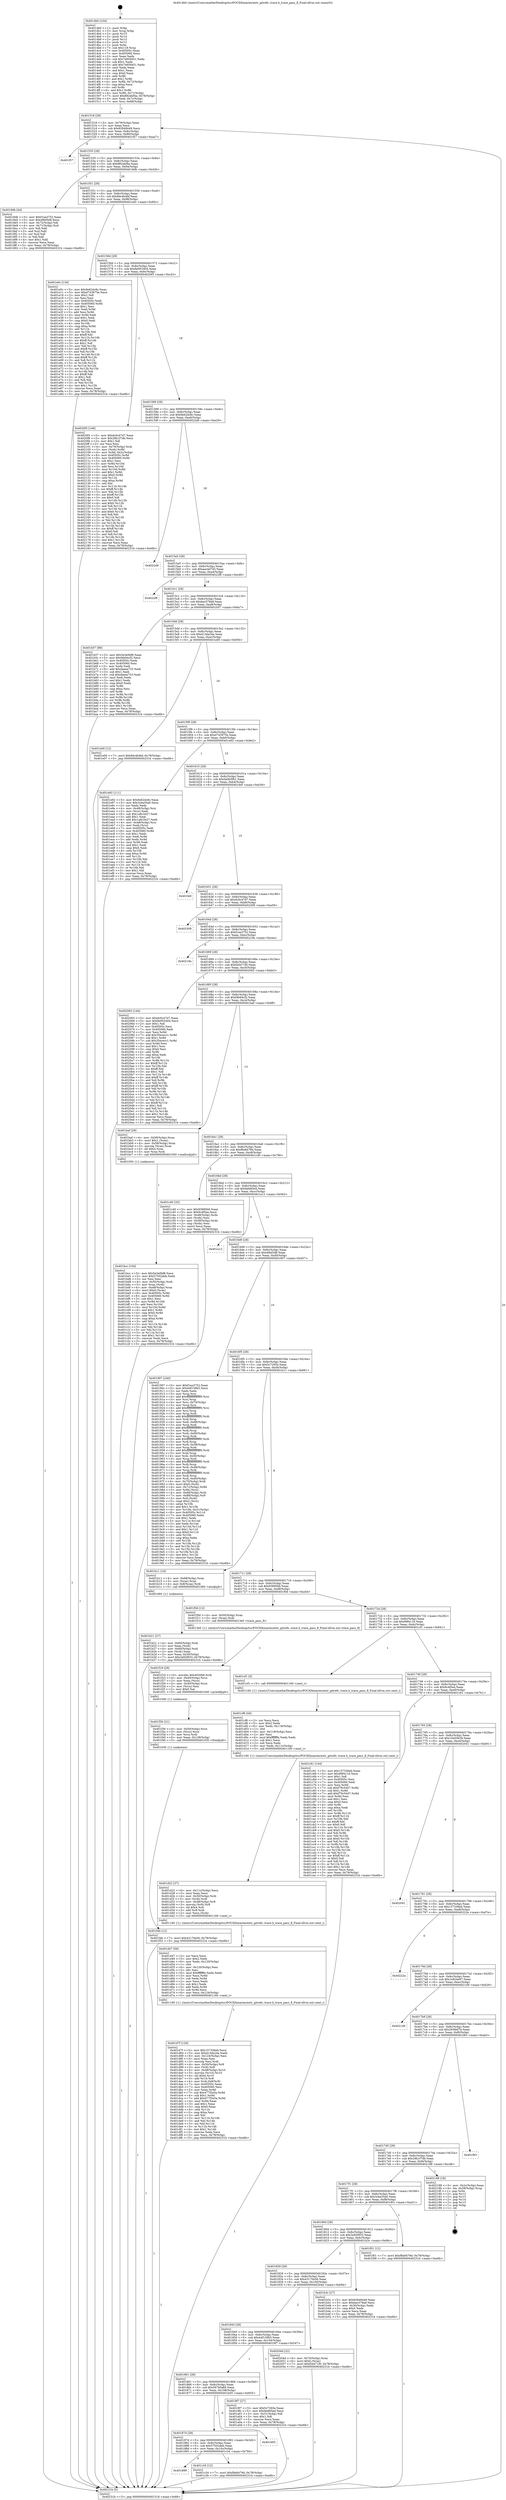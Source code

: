 digraph "0x4014b0" {
  label = "0x4014b0 (/mnt/c/Users/mathe/Desktop/tcc/POCII/binaries/extr_gitrefs..trace.h_trace_pass_fl_Final-ollvm.out::main(0))"
  labelloc = "t"
  node[shape=record]

  Entry [label="",width=0.3,height=0.3,shape=circle,fillcolor=black,style=filled]
  "0x401518" [label="{
     0x401518 [29]\l
     | [instrs]\l
     &nbsp;&nbsp;0x401518 \<+3\>: mov -0x78(%rbp),%eax\l
     &nbsp;&nbsp;0x40151b \<+2\>: mov %eax,%ecx\l
     &nbsp;&nbsp;0x40151d \<+6\>: sub $0x82848449,%ecx\l
     &nbsp;&nbsp;0x401523 \<+6\>: mov %eax,-0x8c(%rbp)\l
     &nbsp;&nbsp;0x401529 \<+6\>: mov %ecx,-0x90(%rbp)\l
     &nbsp;&nbsp;0x40152f \<+6\>: je 0000000000401f57 \<main+0xaa7\>\l
  }"]
  "0x401f57" [label="{
     0x401f57\l
  }", style=dashed]
  "0x401535" [label="{
     0x401535 [28]\l
     | [instrs]\l
     &nbsp;&nbsp;0x401535 \<+5\>: jmp 000000000040153a \<main+0x8a\>\l
     &nbsp;&nbsp;0x40153a \<+6\>: mov -0x8c(%rbp),%eax\l
     &nbsp;&nbsp;0x401540 \<+5\>: sub $0x882ebf4a,%eax\l
     &nbsp;&nbsp;0x401545 \<+6\>: mov %eax,-0x94(%rbp)\l
     &nbsp;&nbsp;0x40154b \<+6\>: je 00000000004018db \<main+0x42b\>\l
  }"]
  Exit [label="",width=0.3,height=0.3,shape=circle,fillcolor=black,style=filled,peripheries=2]
  "0x4018db" [label="{
     0x4018db [44]\l
     | [instrs]\l
     &nbsp;&nbsp;0x4018db \<+5\>: mov $0xf1ea3752,%eax\l
     &nbsp;&nbsp;0x4018e0 \<+5\>: mov $0x49bf3d8,%ecx\l
     &nbsp;&nbsp;0x4018e5 \<+3\>: mov -0x72(%rbp),%dl\l
     &nbsp;&nbsp;0x4018e8 \<+4\>: mov -0x71(%rbp),%sil\l
     &nbsp;&nbsp;0x4018ec \<+3\>: mov %dl,%dil\l
     &nbsp;&nbsp;0x4018ef \<+3\>: and %sil,%dil\l
     &nbsp;&nbsp;0x4018f2 \<+3\>: xor %sil,%dl\l
     &nbsp;&nbsp;0x4018f5 \<+3\>: or %dl,%dil\l
     &nbsp;&nbsp;0x4018f8 \<+4\>: test $0x1,%dil\l
     &nbsp;&nbsp;0x4018fc \<+3\>: cmovne %ecx,%eax\l
     &nbsp;&nbsp;0x4018ff \<+3\>: mov %eax,-0x78(%rbp)\l
     &nbsp;&nbsp;0x401902 \<+5\>: jmp 000000000040231b \<main+0xe6b\>\l
  }"]
  "0x401551" [label="{
     0x401551 [28]\l
     | [instrs]\l
     &nbsp;&nbsp;0x401551 \<+5\>: jmp 0000000000401556 \<main+0xa6\>\l
     &nbsp;&nbsp;0x401556 \<+6\>: mov -0x8c(%rbp),%eax\l
     &nbsp;&nbsp;0x40155c \<+5\>: sub $0x8dc4b4bf,%eax\l
     &nbsp;&nbsp;0x401561 \<+6\>: mov %eax,-0x98(%rbp)\l
     &nbsp;&nbsp;0x401567 \<+6\>: je 0000000000401e0c \<main+0x95c\>\l
  }"]
  "0x40231b" [label="{
     0x40231b [5]\l
     | [instrs]\l
     &nbsp;&nbsp;0x40231b \<+5\>: jmp 0000000000401518 \<main+0x68\>\l
  }"]
  "0x4014b0" [label="{
     0x4014b0 [104]\l
     | [instrs]\l
     &nbsp;&nbsp;0x4014b0 \<+1\>: push %rbp\l
     &nbsp;&nbsp;0x4014b1 \<+3\>: mov %rsp,%rbp\l
     &nbsp;&nbsp;0x4014b4 \<+2\>: push %r15\l
     &nbsp;&nbsp;0x4014b6 \<+2\>: push %r14\l
     &nbsp;&nbsp;0x4014b8 \<+2\>: push %r13\l
     &nbsp;&nbsp;0x4014ba \<+2\>: push %r12\l
     &nbsp;&nbsp;0x4014bc \<+1\>: push %rbx\l
     &nbsp;&nbsp;0x4014bd \<+7\>: sub $0x118,%rsp\l
     &nbsp;&nbsp;0x4014c4 \<+7\>: mov 0x40505c,%eax\l
     &nbsp;&nbsp;0x4014cb \<+7\>: mov 0x405060,%ecx\l
     &nbsp;&nbsp;0x4014d2 \<+2\>: mov %eax,%edx\l
     &nbsp;&nbsp;0x4014d4 \<+6\>: sub $0x7e859451,%edx\l
     &nbsp;&nbsp;0x4014da \<+3\>: sub $0x1,%edx\l
     &nbsp;&nbsp;0x4014dd \<+6\>: add $0x7e859451,%edx\l
     &nbsp;&nbsp;0x4014e3 \<+3\>: imul %edx,%eax\l
     &nbsp;&nbsp;0x4014e6 \<+3\>: and $0x1,%eax\l
     &nbsp;&nbsp;0x4014e9 \<+3\>: cmp $0x0,%eax\l
     &nbsp;&nbsp;0x4014ec \<+4\>: sete %r8b\l
     &nbsp;&nbsp;0x4014f0 \<+4\>: and $0x1,%r8b\l
     &nbsp;&nbsp;0x4014f4 \<+4\>: mov %r8b,-0x72(%rbp)\l
     &nbsp;&nbsp;0x4014f8 \<+3\>: cmp $0xa,%ecx\l
     &nbsp;&nbsp;0x4014fb \<+4\>: setl %r8b\l
     &nbsp;&nbsp;0x4014ff \<+4\>: and $0x1,%r8b\l
     &nbsp;&nbsp;0x401503 \<+4\>: mov %r8b,-0x71(%rbp)\l
     &nbsp;&nbsp;0x401507 \<+7\>: movl $0x882ebf4a,-0x78(%rbp)\l
     &nbsp;&nbsp;0x40150e \<+3\>: mov %edi,-0x7c(%rbp)\l
     &nbsp;&nbsp;0x401511 \<+7\>: mov %rsi,-0x88(%rbp)\l
  }"]
  "0x401f4b" [label="{
     0x401f4b [12]\l
     | [instrs]\l
     &nbsp;&nbsp;0x401f4b \<+7\>: movl $0x43170a56,-0x78(%rbp)\l
     &nbsp;&nbsp;0x401f52 \<+5\>: jmp 000000000040231b \<main+0xe6b\>\l
  }"]
  "0x401e0c" [label="{
     0x401e0c [134]\l
     | [instrs]\l
     &nbsp;&nbsp;0x401e0c \<+5\>: mov $0x9e62dc8c,%eax\l
     &nbsp;&nbsp;0x401e11 \<+5\>: mov $0xd743975e,%ecx\l
     &nbsp;&nbsp;0x401e16 \<+2\>: mov $0x1,%dl\l
     &nbsp;&nbsp;0x401e18 \<+2\>: xor %esi,%esi\l
     &nbsp;&nbsp;0x401e1a \<+7\>: mov 0x40505c,%edi\l
     &nbsp;&nbsp;0x401e21 \<+8\>: mov 0x405060,%r8d\l
     &nbsp;&nbsp;0x401e29 \<+3\>: sub $0x1,%esi\l
     &nbsp;&nbsp;0x401e2c \<+3\>: mov %edi,%r9d\l
     &nbsp;&nbsp;0x401e2f \<+3\>: add %esi,%r9d\l
     &nbsp;&nbsp;0x401e32 \<+4\>: imul %r9d,%edi\l
     &nbsp;&nbsp;0x401e36 \<+3\>: and $0x1,%edi\l
     &nbsp;&nbsp;0x401e39 \<+3\>: cmp $0x0,%edi\l
     &nbsp;&nbsp;0x401e3c \<+4\>: sete %r10b\l
     &nbsp;&nbsp;0x401e40 \<+4\>: cmp $0xa,%r8d\l
     &nbsp;&nbsp;0x401e44 \<+4\>: setl %r11b\l
     &nbsp;&nbsp;0x401e48 \<+3\>: mov %r10b,%bl\l
     &nbsp;&nbsp;0x401e4b \<+3\>: xor $0xff,%bl\l
     &nbsp;&nbsp;0x401e4e \<+3\>: mov %r11b,%r14b\l
     &nbsp;&nbsp;0x401e51 \<+4\>: xor $0xff,%r14b\l
     &nbsp;&nbsp;0x401e55 \<+3\>: xor $0x1,%dl\l
     &nbsp;&nbsp;0x401e58 \<+3\>: mov %bl,%r15b\l
     &nbsp;&nbsp;0x401e5b \<+4\>: and $0xff,%r15b\l
     &nbsp;&nbsp;0x401e5f \<+3\>: and %dl,%r10b\l
     &nbsp;&nbsp;0x401e62 \<+3\>: mov %r14b,%r12b\l
     &nbsp;&nbsp;0x401e65 \<+4\>: and $0xff,%r12b\l
     &nbsp;&nbsp;0x401e69 \<+3\>: and %dl,%r11b\l
     &nbsp;&nbsp;0x401e6c \<+3\>: or %r10b,%r15b\l
     &nbsp;&nbsp;0x401e6f \<+3\>: or %r11b,%r12b\l
     &nbsp;&nbsp;0x401e72 \<+3\>: xor %r12b,%r15b\l
     &nbsp;&nbsp;0x401e75 \<+3\>: or %r14b,%bl\l
     &nbsp;&nbsp;0x401e78 \<+3\>: xor $0xff,%bl\l
     &nbsp;&nbsp;0x401e7b \<+3\>: or $0x1,%dl\l
     &nbsp;&nbsp;0x401e7e \<+2\>: and %dl,%bl\l
     &nbsp;&nbsp;0x401e80 \<+3\>: or %bl,%r15b\l
     &nbsp;&nbsp;0x401e83 \<+4\>: test $0x1,%r15b\l
     &nbsp;&nbsp;0x401e87 \<+3\>: cmovne %ecx,%eax\l
     &nbsp;&nbsp;0x401e8a \<+3\>: mov %eax,-0x78(%rbp)\l
     &nbsp;&nbsp;0x401e8d \<+5\>: jmp 000000000040231b \<main+0xe6b\>\l
  }"]
  "0x40156d" [label="{
     0x40156d [28]\l
     | [instrs]\l
     &nbsp;&nbsp;0x40156d \<+5\>: jmp 0000000000401572 \<main+0xc2\>\l
     &nbsp;&nbsp;0x401572 \<+6\>: mov -0x8c(%rbp),%eax\l
     &nbsp;&nbsp;0x401578 \<+5\>: sub $0x8e953404,%eax\l
     &nbsp;&nbsp;0x40157d \<+6\>: mov %eax,-0x9c(%rbp)\l
     &nbsp;&nbsp;0x401583 \<+6\>: je 00000000004020f3 \<main+0xc43\>\l
  }"]
  "0x401f36" [label="{
     0x401f36 [21]\l
     | [instrs]\l
     &nbsp;&nbsp;0x401f36 \<+4\>: mov -0x50(%rbp),%rcx\l
     &nbsp;&nbsp;0x401f3a \<+3\>: mov (%rcx),%rcx\l
     &nbsp;&nbsp;0x401f3d \<+3\>: mov %rcx,%rdi\l
     &nbsp;&nbsp;0x401f40 \<+6\>: mov %eax,-0x128(%rbp)\l
     &nbsp;&nbsp;0x401f46 \<+5\>: call 0000000000401030 \<free@plt\>\l
     | [calls]\l
     &nbsp;&nbsp;0x401030 \{1\} (unknown)\l
  }"]
  "0x4020f3" [label="{
     0x4020f3 [149]\l
     | [instrs]\l
     &nbsp;&nbsp;0x4020f3 \<+5\>: mov $0xdc0c47d7,%eax\l
     &nbsp;&nbsp;0x4020f8 \<+5\>: mov $0x28b1f7db,%ecx\l
     &nbsp;&nbsp;0x4020fd \<+2\>: mov $0x1,%dl\l
     &nbsp;&nbsp;0x4020ff \<+2\>: xor %esi,%esi\l
     &nbsp;&nbsp;0x402101 \<+4\>: mov -0x70(%rbp),%rdi\l
     &nbsp;&nbsp;0x402105 \<+3\>: mov (%rdi),%r8d\l
     &nbsp;&nbsp;0x402108 \<+4\>: mov %r8d,-0x2c(%rbp)\l
     &nbsp;&nbsp;0x40210c \<+8\>: mov 0x40505c,%r8d\l
     &nbsp;&nbsp;0x402114 \<+8\>: mov 0x405060,%r9d\l
     &nbsp;&nbsp;0x40211c \<+3\>: sub $0x1,%esi\l
     &nbsp;&nbsp;0x40211f \<+3\>: mov %r8d,%r10d\l
     &nbsp;&nbsp;0x402122 \<+3\>: add %esi,%r10d\l
     &nbsp;&nbsp;0x402125 \<+4\>: imul %r10d,%r8d\l
     &nbsp;&nbsp;0x402129 \<+4\>: and $0x1,%r8d\l
     &nbsp;&nbsp;0x40212d \<+4\>: cmp $0x0,%r8d\l
     &nbsp;&nbsp;0x402131 \<+4\>: sete %r11b\l
     &nbsp;&nbsp;0x402135 \<+4\>: cmp $0xa,%r9d\l
     &nbsp;&nbsp;0x402139 \<+3\>: setl %bl\l
     &nbsp;&nbsp;0x40213c \<+3\>: mov %r11b,%r14b\l
     &nbsp;&nbsp;0x40213f \<+4\>: xor $0xff,%r14b\l
     &nbsp;&nbsp;0x402143 \<+3\>: mov %bl,%r15b\l
     &nbsp;&nbsp;0x402146 \<+4\>: xor $0xff,%r15b\l
     &nbsp;&nbsp;0x40214a \<+3\>: xor $0x0,%dl\l
     &nbsp;&nbsp;0x40214d \<+3\>: mov %r14b,%r12b\l
     &nbsp;&nbsp;0x402150 \<+4\>: and $0x0,%r12b\l
     &nbsp;&nbsp;0x402154 \<+3\>: and %dl,%r11b\l
     &nbsp;&nbsp;0x402157 \<+3\>: mov %r15b,%r13b\l
     &nbsp;&nbsp;0x40215a \<+4\>: and $0x0,%r13b\l
     &nbsp;&nbsp;0x40215e \<+2\>: and %dl,%bl\l
     &nbsp;&nbsp;0x402160 \<+3\>: or %r11b,%r12b\l
     &nbsp;&nbsp;0x402163 \<+3\>: or %bl,%r13b\l
     &nbsp;&nbsp;0x402166 \<+3\>: xor %r13b,%r12b\l
     &nbsp;&nbsp;0x402169 \<+3\>: or %r15b,%r14b\l
     &nbsp;&nbsp;0x40216c \<+4\>: xor $0xff,%r14b\l
     &nbsp;&nbsp;0x402170 \<+3\>: or $0x0,%dl\l
     &nbsp;&nbsp;0x402173 \<+3\>: and %dl,%r14b\l
     &nbsp;&nbsp;0x402176 \<+3\>: or %r14b,%r12b\l
     &nbsp;&nbsp;0x402179 \<+4\>: test $0x1,%r12b\l
     &nbsp;&nbsp;0x40217d \<+3\>: cmovne %ecx,%eax\l
     &nbsp;&nbsp;0x402180 \<+3\>: mov %eax,-0x78(%rbp)\l
     &nbsp;&nbsp;0x402183 \<+5\>: jmp 000000000040231b \<main+0xe6b\>\l
  }"]
  "0x401589" [label="{
     0x401589 [28]\l
     | [instrs]\l
     &nbsp;&nbsp;0x401589 \<+5\>: jmp 000000000040158e \<main+0xde\>\l
     &nbsp;&nbsp;0x40158e \<+6\>: mov -0x8c(%rbp),%eax\l
     &nbsp;&nbsp;0x401594 \<+5\>: sub $0x9e62dc8c,%eax\l
     &nbsp;&nbsp;0x401599 \<+6\>: mov %eax,-0xa0(%rbp)\l
     &nbsp;&nbsp;0x40159f \<+6\>: je 00000000004022d9 \<main+0xe29\>\l
  }"]
  "0x401f19" [label="{
     0x401f19 [29]\l
     | [instrs]\l
     &nbsp;&nbsp;0x401f19 \<+10\>: movabs $0x4030b6,%rdi\l
     &nbsp;&nbsp;0x401f23 \<+4\>: mov -0x40(%rbp),%rcx\l
     &nbsp;&nbsp;0x401f27 \<+2\>: mov %eax,(%rcx)\l
     &nbsp;&nbsp;0x401f29 \<+4\>: mov -0x40(%rbp),%rcx\l
     &nbsp;&nbsp;0x401f2d \<+2\>: mov (%rcx),%esi\l
     &nbsp;&nbsp;0x401f2f \<+2\>: mov $0x0,%al\l
     &nbsp;&nbsp;0x401f31 \<+5\>: call 0000000000401040 \<printf@plt\>\l
     | [calls]\l
     &nbsp;&nbsp;0x401040 \{1\} (unknown)\l
  }"]
  "0x4022d9" [label="{
     0x4022d9\l
  }", style=dashed]
  "0x4015a5" [label="{
     0x4015a5 [28]\l
     | [instrs]\l
     &nbsp;&nbsp;0x4015a5 \<+5\>: jmp 00000000004015aa \<main+0xfa\>\l
     &nbsp;&nbsp;0x4015aa \<+6\>: mov -0x8c(%rbp),%eax\l
     &nbsp;&nbsp;0x4015b0 \<+5\>: sub $0xaac4d745,%eax\l
     &nbsp;&nbsp;0x4015b5 \<+6\>: mov %eax,-0xa4(%rbp)\l
     &nbsp;&nbsp;0x4015bb \<+6\>: je 00000000004022f8 \<main+0xe48\>\l
  }"]
  "0x401d7f" [label="{
     0x401d7f [129]\l
     | [instrs]\l
     &nbsp;&nbsp;0x401d7f \<+5\>: mov $0x157336eb,%ecx\l
     &nbsp;&nbsp;0x401d84 \<+5\>: mov $0xd13da24a,%edx\l
     &nbsp;&nbsp;0x401d89 \<+6\>: mov -0x124(%rbp),%esi\l
     &nbsp;&nbsp;0x401d8f \<+3\>: imul %eax,%esi\l
     &nbsp;&nbsp;0x401d92 \<+3\>: movslq %esi,%rdi\l
     &nbsp;&nbsp;0x401d95 \<+4\>: mov -0x50(%rbp),%r8\l
     &nbsp;&nbsp;0x401d99 \<+3\>: mov (%r8),%r8\l
     &nbsp;&nbsp;0x401d9c \<+4\>: mov -0x48(%rbp),%r10\l
     &nbsp;&nbsp;0x401da0 \<+3\>: movslq (%r10),%r10\l
     &nbsp;&nbsp;0x401da3 \<+4\>: shl $0x4,%r10\l
     &nbsp;&nbsp;0x401da7 \<+3\>: add %r10,%r8\l
     &nbsp;&nbsp;0x401daa \<+4\>: mov %rdi,0x8(%r8)\l
     &nbsp;&nbsp;0x401dae \<+7\>: mov 0x40505c,%eax\l
     &nbsp;&nbsp;0x401db5 \<+7\>: mov 0x405060,%esi\l
     &nbsp;&nbsp;0x401dbc \<+3\>: mov %eax,%r9d\l
     &nbsp;&nbsp;0x401dbf \<+7\>: sub $0x477f2e5a,%r9d\l
     &nbsp;&nbsp;0x401dc6 \<+4\>: sub $0x1,%r9d\l
     &nbsp;&nbsp;0x401dca \<+7\>: add $0x477f2e5a,%r9d\l
     &nbsp;&nbsp;0x401dd1 \<+4\>: imul %r9d,%eax\l
     &nbsp;&nbsp;0x401dd5 \<+3\>: and $0x1,%eax\l
     &nbsp;&nbsp;0x401dd8 \<+3\>: cmp $0x0,%eax\l
     &nbsp;&nbsp;0x401ddb \<+4\>: sete %r11b\l
     &nbsp;&nbsp;0x401ddf \<+3\>: cmp $0xa,%esi\l
     &nbsp;&nbsp;0x401de2 \<+3\>: setl %bl\l
     &nbsp;&nbsp;0x401de5 \<+3\>: mov %r11b,%r14b\l
     &nbsp;&nbsp;0x401de8 \<+3\>: and %bl,%r14b\l
     &nbsp;&nbsp;0x401deb \<+3\>: xor %bl,%r11b\l
     &nbsp;&nbsp;0x401dee \<+3\>: or %r11b,%r14b\l
     &nbsp;&nbsp;0x401df1 \<+4\>: test $0x1,%r14b\l
     &nbsp;&nbsp;0x401df5 \<+3\>: cmovne %edx,%ecx\l
     &nbsp;&nbsp;0x401df8 \<+3\>: mov %ecx,-0x78(%rbp)\l
     &nbsp;&nbsp;0x401dfb \<+5\>: jmp 000000000040231b \<main+0xe6b\>\l
  }"]
  "0x4022f8" [label="{
     0x4022f8\l
  }", style=dashed]
  "0x4015c1" [label="{
     0x4015c1 [28]\l
     | [instrs]\l
     &nbsp;&nbsp;0x4015c1 \<+5\>: jmp 00000000004015c6 \<main+0x116\>\l
     &nbsp;&nbsp;0x4015c6 \<+6\>: mov -0x8c(%rbp),%eax\l
     &nbsp;&nbsp;0x4015cc \<+5\>: sub $0xbac578a9,%eax\l
     &nbsp;&nbsp;0x4015d1 \<+6\>: mov %eax,-0xa8(%rbp)\l
     &nbsp;&nbsp;0x4015d7 \<+6\>: je 0000000000401b57 \<main+0x6a7\>\l
  }"]
  "0x401d47" [label="{
     0x401d47 [56]\l
     | [instrs]\l
     &nbsp;&nbsp;0x401d47 \<+2\>: xor %ecx,%ecx\l
     &nbsp;&nbsp;0x401d49 \<+5\>: mov $0x2,%edx\l
     &nbsp;&nbsp;0x401d4e \<+6\>: mov %edx,-0x120(%rbp)\l
     &nbsp;&nbsp;0x401d54 \<+1\>: cltd\l
     &nbsp;&nbsp;0x401d55 \<+6\>: mov -0x120(%rbp),%esi\l
     &nbsp;&nbsp;0x401d5b \<+2\>: idiv %esi\l
     &nbsp;&nbsp;0x401d5d \<+6\>: imul $0xfffffffe,%edx,%edx\l
     &nbsp;&nbsp;0x401d63 \<+3\>: mov %ecx,%r9d\l
     &nbsp;&nbsp;0x401d66 \<+3\>: sub %edx,%r9d\l
     &nbsp;&nbsp;0x401d69 \<+2\>: mov %ecx,%edx\l
     &nbsp;&nbsp;0x401d6b \<+3\>: sub $0x1,%edx\l
     &nbsp;&nbsp;0x401d6e \<+3\>: add %edx,%r9d\l
     &nbsp;&nbsp;0x401d71 \<+3\>: sub %r9d,%ecx\l
     &nbsp;&nbsp;0x401d74 \<+6\>: mov %ecx,-0x124(%rbp)\l
     &nbsp;&nbsp;0x401d7a \<+5\>: call 0000000000401160 \<next_i\>\l
     | [calls]\l
     &nbsp;&nbsp;0x401160 \{1\} (/mnt/c/Users/mathe/Desktop/tcc/POCII/binaries/extr_gitrefs..trace.h_trace_pass_fl_Final-ollvm.out::next_i)\l
  }"]
  "0x401b57" [label="{
     0x401b57 [88]\l
     | [instrs]\l
     &nbsp;&nbsp;0x401b57 \<+5\>: mov $0x5e3e0bf6,%eax\l
     &nbsp;&nbsp;0x401b5c \<+5\>: mov $0xf4b94cf2,%ecx\l
     &nbsp;&nbsp;0x401b61 \<+7\>: mov 0x40505c,%edx\l
     &nbsp;&nbsp;0x401b68 \<+7\>: mov 0x405060,%esi\l
     &nbsp;&nbsp;0x401b6f \<+2\>: mov %edx,%edi\l
     &nbsp;&nbsp;0x401b71 \<+6\>: add $0xdaeea733,%edi\l
     &nbsp;&nbsp;0x401b77 \<+3\>: sub $0x1,%edi\l
     &nbsp;&nbsp;0x401b7a \<+6\>: sub $0xdaeea733,%edi\l
     &nbsp;&nbsp;0x401b80 \<+3\>: imul %edi,%edx\l
     &nbsp;&nbsp;0x401b83 \<+3\>: and $0x1,%edx\l
     &nbsp;&nbsp;0x401b86 \<+3\>: cmp $0x0,%edx\l
     &nbsp;&nbsp;0x401b89 \<+4\>: sete %r8b\l
     &nbsp;&nbsp;0x401b8d \<+3\>: cmp $0xa,%esi\l
     &nbsp;&nbsp;0x401b90 \<+4\>: setl %r9b\l
     &nbsp;&nbsp;0x401b94 \<+3\>: mov %r8b,%r10b\l
     &nbsp;&nbsp;0x401b97 \<+3\>: and %r9b,%r10b\l
     &nbsp;&nbsp;0x401b9a \<+3\>: xor %r9b,%r8b\l
     &nbsp;&nbsp;0x401b9d \<+3\>: or %r8b,%r10b\l
     &nbsp;&nbsp;0x401ba0 \<+4\>: test $0x1,%r10b\l
     &nbsp;&nbsp;0x401ba4 \<+3\>: cmovne %ecx,%eax\l
     &nbsp;&nbsp;0x401ba7 \<+3\>: mov %eax,-0x78(%rbp)\l
     &nbsp;&nbsp;0x401baa \<+5\>: jmp 000000000040231b \<main+0xe6b\>\l
  }"]
  "0x4015dd" [label="{
     0x4015dd [28]\l
     | [instrs]\l
     &nbsp;&nbsp;0x4015dd \<+5\>: jmp 00000000004015e2 \<main+0x132\>\l
     &nbsp;&nbsp;0x4015e2 \<+6\>: mov -0x8c(%rbp),%eax\l
     &nbsp;&nbsp;0x4015e8 \<+5\>: sub $0xd13da24a,%eax\l
     &nbsp;&nbsp;0x4015ed \<+6\>: mov %eax,-0xac(%rbp)\l
     &nbsp;&nbsp;0x4015f3 \<+6\>: je 0000000000401e00 \<main+0x950\>\l
  }"]
  "0x401d22" [label="{
     0x401d22 [37]\l
     | [instrs]\l
     &nbsp;&nbsp;0x401d22 \<+6\>: mov -0x11c(%rbp),%ecx\l
     &nbsp;&nbsp;0x401d28 \<+3\>: imul %eax,%ecx\l
     &nbsp;&nbsp;0x401d2b \<+4\>: mov -0x50(%rbp),%rdi\l
     &nbsp;&nbsp;0x401d2f \<+3\>: mov (%rdi),%rdi\l
     &nbsp;&nbsp;0x401d32 \<+4\>: mov -0x48(%rbp),%r8\l
     &nbsp;&nbsp;0x401d36 \<+3\>: movslq (%r8),%r8\l
     &nbsp;&nbsp;0x401d39 \<+4\>: shl $0x4,%r8\l
     &nbsp;&nbsp;0x401d3d \<+3\>: add %r8,%rdi\l
     &nbsp;&nbsp;0x401d40 \<+2\>: mov %ecx,(%rdi)\l
     &nbsp;&nbsp;0x401d42 \<+5\>: call 0000000000401160 \<next_i\>\l
     | [calls]\l
     &nbsp;&nbsp;0x401160 \{1\} (/mnt/c/Users/mathe/Desktop/tcc/POCII/binaries/extr_gitrefs..trace.h_trace_pass_fl_Final-ollvm.out::next_i)\l
  }"]
  "0x401e00" [label="{
     0x401e00 [12]\l
     | [instrs]\l
     &nbsp;&nbsp;0x401e00 \<+7\>: movl $0x8dc4b4bf,-0x78(%rbp)\l
     &nbsp;&nbsp;0x401e07 \<+5\>: jmp 000000000040231b \<main+0xe6b\>\l
  }"]
  "0x4015f9" [label="{
     0x4015f9 [28]\l
     | [instrs]\l
     &nbsp;&nbsp;0x4015f9 \<+5\>: jmp 00000000004015fe \<main+0x14e\>\l
     &nbsp;&nbsp;0x4015fe \<+6\>: mov -0x8c(%rbp),%eax\l
     &nbsp;&nbsp;0x401604 \<+5\>: sub $0xd743975e,%eax\l
     &nbsp;&nbsp;0x401609 \<+6\>: mov %eax,-0xb0(%rbp)\l
     &nbsp;&nbsp;0x40160f \<+6\>: je 0000000000401e92 \<main+0x9e2\>\l
  }"]
  "0x401cf6" [label="{
     0x401cf6 [44]\l
     | [instrs]\l
     &nbsp;&nbsp;0x401cf6 \<+2\>: xor %ecx,%ecx\l
     &nbsp;&nbsp;0x401cf8 \<+5\>: mov $0x2,%edx\l
     &nbsp;&nbsp;0x401cfd \<+6\>: mov %edx,-0x118(%rbp)\l
     &nbsp;&nbsp;0x401d03 \<+1\>: cltd\l
     &nbsp;&nbsp;0x401d04 \<+6\>: mov -0x118(%rbp),%esi\l
     &nbsp;&nbsp;0x401d0a \<+2\>: idiv %esi\l
     &nbsp;&nbsp;0x401d0c \<+6\>: imul $0xfffffffe,%edx,%edx\l
     &nbsp;&nbsp;0x401d12 \<+3\>: sub $0x1,%ecx\l
     &nbsp;&nbsp;0x401d15 \<+2\>: sub %ecx,%edx\l
     &nbsp;&nbsp;0x401d17 \<+6\>: mov %edx,-0x11c(%rbp)\l
     &nbsp;&nbsp;0x401d1d \<+5\>: call 0000000000401160 \<next_i\>\l
     | [calls]\l
     &nbsp;&nbsp;0x401160 \{1\} (/mnt/c/Users/mathe/Desktop/tcc/POCII/binaries/extr_gitrefs..trace.h_trace_pass_fl_Final-ollvm.out::next_i)\l
  }"]
  "0x401e92" [label="{
     0x401e92 [111]\l
     | [instrs]\l
     &nbsp;&nbsp;0x401e92 \<+5\>: mov $0x9e62dc8c,%eax\l
     &nbsp;&nbsp;0x401e97 \<+5\>: mov $0x3cba35a0,%ecx\l
     &nbsp;&nbsp;0x401e9c \<+2\>: xor %edx,%edx\l
     &nbsp;&nbsp;0x401e9e \<+4\>: mov -0x48(%rbp),%rsi\l
     &nbsp;&nbsp;0x401ea2 \<+2\>: mov (%rsi),%edi\l
     &nbsp;&nbsp;0x401ea4 \<+6\>: sub $0x1a8c3427,%edi\l
     &nbsp;&nbsp;0x401eaa \<+3\>: add $0x1,%edi\l
     &nbsp;&nbsp;0x401ead \<+6\>: add $0x1a8c3427,%edi\l
     &nbsp;&nbsp;0x401eb3 \<+4\>: mov -0x48(%rbp),%rsi\l
     &nbsp;&nbsp;0x401eb7 \<+2\>: mov %edi,(%rsi)\l
     &nbsp;&nbsp;0x401eb9 \<+7\>: mov 0x40505c,%edi\l
     &nbsp;&nbsp;0x401ec0 \<+8\>: mov 0x405060,%r8d\l
     &nbsp;&nbsp;0x401ec8 \<+3\>: sub $0x1,%edx\l
     &nbsp;&nbsp;0x401ecb \<+3\>: mov %edi,%r9d\l
     &nbsp;&nbsp;0x401ece \<+3\>: add %edx,%r9d\l
     &nbsp;&nbsp;0x401ed1 \<+4\>: imul %r9d,%edi\l
     &nbsp;&nbsp;0x401ed5 \<+3\>: and $0x1,%edi\l
     &nbsp;&nbsp;0x401ed8 \<+3\>: cmp $0x0,%edi\l
     &nbsp;&nbsp;0x401edb \<+4\>: sete %r10b\l
     &nbsp;&nbsp;0x401edf \<+4\>: cmp $0xa,%r8d\l
     &nbsp;&nbsp;0x401ee3 \<+4\>: setl %r11b\l
     &nbsp;&nbsp;0x401ee7 \<+3\>: mov %r10b,%bl\l
     &nbsp;&nbsp;0x401eea \<+3\>: and %r11b,%bl\l
     &nbsp;&nbsp;0x401eed \<+3\>: xor %r11b,%r10b\l
     &nbsp;&nbsp;0x401ef0 \<+3\>: or %r10b,%bl\l
     &nbsp;&nbsp;0x401ef3 \<+3\>: test $0x1,%bl\l
     &nbsp;&nbsp;0x401ef6 \<+3\>: cmovne %ecx,%eax\l
     &nbsp;&nbsp;0x401ef9 \<+3\>: mov %eax,-0x78(%rbp)\l
     &nbsp;&nbsp;0x401efc \<+5\>: jmp 000000000040231b \<main+0xe6b\>\l
  }"]
  "0x401615" [label="{
     0x401615 [28]\l
     | [instrs]\l
     &nbsp;&nbsp;0x401615 \<+5\>: jmp 000000000040161a \<main+0x16a\>\l
     &nbsp;&nbsp;0x40161a \<+6\>: mov -0x8c(%rbp),%eax\l
     &nbsp;&nbsp;0x401620 \<+5\>: sub $0xda0b5fb1,%eax\l
     &nbsp;&nbsp;0x401625 \<+6\>: mov %eax,-0xb4(%rbp)\l
     &nbsp;&nbsp;0x40162b \<+6\>: je 0000000000401fe9 \<main+0xb39\>\l
  }"]
  "0x401899" [label="{
     0x401899\l
  }", style=dashed]
  "0x401fe9" [label="{
     0x401fe9\l
  }", style=dashed]
  "0x401631" [label="{
     0x401631 [28]\l
     | [instrs]\l
     &nbsp;&nbsp;0x401631 \<+5\>: jmp 0000000000401636 \<main+0x186\>\l
     &nbsp;&nbsp;0x401636 \<+6\>: mov -0x8c(%rbp),%eax\l
     &nbsp;&nbsp;0x40163c \<+5\>: sub $0xdc0c47d7,%eax\l
     &nbsp;&nbsp;0x401641 \<+6\>: mov %eax,-0xb8(%rbp)\l
     &nbsp;&nbsp;0x401647 \<+6\>: je 0000000000402309 \<main+0xe59\>\l
  }"]
  "0x401c34" [label="{
     0x401c34 [12]\l
     | [instrs]\l
     &nbsp;&nbsp;0x401c34 \<+7\>: movl $0xf8a8479d,-0x78(%rbp)\l
     &nbsp;&nbsp;0x401c3b \<+5\>: jmp 000000000040231b \<main+0xe6b\>\l
  }"]
  "0x402309" [label="{
     0x402309\l
  }", style=dashed]
  "0x40164d" [label="{
     0x40164d [28]\l
     | [instrs]\l
     &nbsp;&nbsp;0x40164d \<+5\>: jmp 0000000000401652 \<main+0x1a2\>\l
     &nbsp;&nbsp;0x401652 \<+6\>: mov -0x8c(%rbp),%eax\l
     &nbsp;&nbsp;0x401658 \<+5\>: sub $0xf1ea3752,%eax\l
     &nbsp;&nbsp;0x40165d \<+6\>: mov %eax,-0xbc(%rbp)\l
     &nbsp;&nbsp;0x401663 \<+6\>: je 000000000040219a \<main+0xcea\>\l
  }"]
  "0x40187d" [label="{
     0x40187d [28]\l
     | [instrs]\l
     &nbsp;&nbsp;0x40187d \<+5\>: jmp 0000000000401882 \<main+0x3d2\>\l
     &nbsp;&nbsp;0x401882 \<+6\>: mov -0x8c(%rbp),%eax\l
     &nbsp;&nbsp;0x401888 \<+5\>: sub $0x57502deb,%eax\l
     &nbsp;&nbsp;0x40188d \<+6\>: mov %eax,-0x10c(%rbp)\l
     &nbsp;&nbsp;0x401893 \<+6\>: je 0000000000401c34 \<main+0x784\>\l
  }"]
  "0x40219a" [label="{
     0x40219a\l
  }", style=dashed]
  "0x401669" [label="{
     0x401669 [28]\l
     | [instrs]\l
     &nbsp;&nbsp;0x401669 \<+5\>: jmp 000000000040166e \<main+0x1be\>\l
     &nbsp;&nbsp;0x40166e \<+6\>: mov -0x8c(%rbp),%eax\l
     &nbsp;&nbsp;0x401674 \<+5\>: sub $0xf2d471f0,%eax\l
     &nbsp;&nbsp;0x401679 \<+6\>: mov %eax,-0xc0(%rbp)\l
     &nbsp;&nbsp;0x40167f \<+6\>: je 0000000000402063 \<main+0xbb3\>\l
  }"]
  "0x401b05" [label="{
     0x401b05\l
  }", style=dashed]
  "0x402063" [label="{
     0x402063 [144]\l
     | [instrs]\l
     &nbsp;&nbsp;0x402063 \<+5\>: mov $0xdc0c47d7,%eax\l
     &nbsp;&nbsp;0x402068 \<+5\>: mov $0x8e953404,%ecx\l
     &nbsp;&nbsp;0x40206d \<+2\>: mov $0x1,%dl\l
     &nbsp;&nbsp;0x40206f \<+7\>: mov 0x40505c,%esi\l
     &nbsp;&nbsp;0x402076 \<+7\>: mov 0x405060,%edi\l
     &nbsp;&nbsp;0x40207d \<+3\>: mov %esi,%r8d\l
     &nbsp;&nbsp;0x402080 \<+7\>: add $0x35ececc1,%r8d\l
     &nbsp;&nbsp;0x402087 \<+4\>: sub $0x1,%r8d\l
     &nbsp;&nbsp;0x40208b \<+7\>: sub $0x35ececc1,%r8d\l
     &nbsp;&nbsp;0x402092 \<+4\>: imul %r8d,%esi\l
     &nbsp;&nbsp;0x402096 \<+3\>: and $0x1,%esi\l
     &nbsp;&nbsp;0x402099 \<+3\>: cmp $0x0,%esi\l
     &nbsp;&nbsp;0x40209c \<+4\>: sete %r9b\l
     &nbsp;&nbsp;0x4020a0 \<+3\>: cmp $0xa,%edi\l
     &nbsp;&nbsp;0x4020a3 \<+4\>: setl %r10b\l
     &nbsp;&nbsp;0x4020a7 \<+3\>: mov %r9b,%r11b\l
     &nbsp;&nbsp;0x4020aa \<+4\>: xor $0xff,%r11b\l
     &nbsp;&nbsp;0x4020ae \<+3\>: mov %r10b,%bl\l
     &nbsp;&nbsp;0x4020b1 \<+3\>: xor $0xff,%bl\l
     &nbsp;&nbsp;0x4020b4 \<+3\>: xor $0x1,%dl\l
     &nbsp;&nbsp;0x4020b7 \<+3\>: mov %r11b,%r14b\l
     &nbsp;&nbsp;0x4020ba \<+4\>: and $0xff,%r14b\l
     &nbsp;&nbsp;0x4020be \<+3\>: and %dl,%r9b\l
     &nbsp;&nbsp;0x4020c1 \<+3\>: mov %bl,%r15b\l
     &nbsp;&nbsp;0x4020c4 \<+4\>: and $0xff,%r15b\l
     &nbsp;&nbsp;0x4020c8 \<+3\>: and %dl,%r10b\l
     &nbsp;&nbsp;0x4020cb \<+3\>: or %r9b,%r14b\l
     &nbsp;&nbsp;0x4020ce \<+3\>: or %r10b,%r15b\l
     &nbsp;&nbsp;0x4020d1 \<+3\>: xor %r15b,%r14b\l
     &nbsp;&nbsp;0x4020d4 \<+3\>: or %bl,%r11b\l
     &nbsp;&nbsp;0x4020d7 \<+4\>: xor $0xff,%r11b\l
     &nbsp;&nbsp;0x4020db \<+3\>: or $0x1,%dl\l
     &nbsp;&nbsp;0x4020de \<+3\>: and %dl,%r11b\l
     &nbsp;&nbsp;0x4020e1 \<+3\>: or %r11b,%r14b\l
     &nbsp;&nbsp;0x4020e4 \<+4\>: test $0x1,%r14b\l
     &nbsp;&nbsp;0x4020e8 \<+3\>: cmovne %ecx,%eax\l
     &nbsp;&nbsp;0x4020eb \<+3\>: mov %eax,-0x78(%rbp)\l
     &nbsp;&nbsp;0x4020ee \<+5\>: jmp 000000000040231b \<main+0xe6b\>\l
  }"]
  "0x401685" [label="{
     0x401685 [28]\l
     | [instrs]\l
     &nbsp;&nbsp;0x401685 \<+5\>: jmp 000000000040168a \<main+0x1da\>\l
     &nbsp;&nbsp;0x40168a \<+6\>: mov -0x8c(%rbp),%eax\l
     &nbsp;&nbsp;0x401690 \<+5\>: sub $0xf4b94cf2,%eax\l
     &nbsp;&nbsp;0x401695 \<+6\>: mov %eax,-0xc4(%rbp)\l
     &nbsp;&nbsp;0x40169b \<+6\>: je 0000000000401baf \<main+0x6ff\>\l
  }"]
  "0x401bcc" [label="{
     0x401bcc [104]\l
     | [instrs]\l
     &nbsp;&nbsp;0x401bcc \<+5\>: mov $0x5e3e0bf6,%ecx\l
     &nbsp;&nbsp;0x401bd1 \<+5\>: mov $0x57502deb,%edx\l
     &nbsp;&nbsp;0x401bd6 \<+2\>: xor %esi,%esi\l
     &nbsp;&nbsp;0x401bd8 \<+4\>: mov -0x50(%rbp),%rdi\l
     &nbsp;&nbsp;0x401bdc \<+3\>: mov %rax,(%rdi)\l
     &nbsp;&nbsp;0x401bdf \<+4\>: mov -0x48(%rbp),%rax\l
     &nbsp;&nbsp;0x401be3 \<+6\>: movl $0x0,(%rax)\l
     &nbsp;&nbsp;0x401be9 \<+8\>: mov 0x40505c,%r8d\l
     &nbsp;&nbsp;0x401bf1 \<+8\>: mov 0x405060,%r9d\l
     &nbsp;&nbsp;0x401bf9 \<+3\>: sub $0x1,%esi\l
     &nbsp;&nbsp;0x401bfc \<+3\>: mov %r8d,%r10d\l
     &nbsp;&nbsp;0x401bff \<+3\>: add %esi,%r10d\l
     &nbsp;&nbsp;0x401c02 \<+4\>: imul %r10d,%r8d\l
     &nbsp;&nbsp;0x401c06 \<+4\>: and $0x1,%r8d\l
     &nbsp;&nbsp;0x401c0a \<+4\>: cmp $0x0,%r8d\l
     &nbsp;&nbsp;0x401c0e \<+4\>: sete %r11b\l
     &nbsp;&nbsp;0x401c12 \<+4\>: cmp $0xa,%r9d\l
     &nbsp;&nbsp;0x401c16 \<+3\>: setl %bl\l
     &nbsp;&nbsp;0x401c19 \<+3\>: mov %r11b,%r14b\l
     &nbsp;&nbsp;0x401c1c \<+3\>: and %bl,%r14b\l
     &nbsp;&nbsp;0x401c1f \<+3\>: xor %bl,%r11b\l
     &nbsp;&nbsp;0x401c22 \<+3\>: or %r11b,%r14b\l
     &nbsp;&nbsp;0x401c25 \<+4\>: test $0x1,%r14b\l
     &nbsp;&nbsp;0x401c29 \<+3\>: cmovne %edx,%ecx\l
     &nbsp;&nbsp;0x401c2c \<+3\>: mov %ecx,-0x78(%rbp)\l
     &nbsp;&nbsp;0x401c2f \<+5\>: jmp 000000000040231b \<main+0xe6b\>\l
  }"]
  "0x401baf" [label="{
     0x401baf [29]\l
     | [instrs]\l
     &nbsp;&nbsp;0x401baf \<+4\>: mov -0x58(%rbp),%rax\l
     &nbsp;&nbsp;0x401bb3 \<+6\>: movl $0x1,(%rax)\l
     &nbsp;&nbsp;0x401bb9 \<+4\>: mov -0x58(%rbp),%rax\l
     &nbsp;&nbsp;0x401bbd \<+3\>: movslq (%rax),%rax\l
     &nbsp;&nbsp;0x401bc0 \<+4\>: shl $0x4,%rax\l
     &nbsp;&nbsp;0x401bc4 \<+3\>: mov %rax,%rdi\l
     &nbsp;&nbsp;0x401bc7 \<+5\>: call 0000000000401050 \<malloc@plt\>\l
     | [calls]\l
     &nbsp;&nbsp;0x401050 \{1\} (unknown)\l
  }"]
  "0x4016a1" [label="{
     0x4016a1 [28]\l
     | [instrs]\l
     &nbsp;&nbsp;0x4016a1 \<+5\>: jmp 00000000004016a6 \<main+0x1f6\>\l
     &nbsp;&nbsp;0x4016a6 \<+6\>: mov -0x8c(%rbp),%eax\l
     &nbsp;&nbsp;0x4016ac \<+5\>: sub $0xf8a8479d,%eax\l
     &nbsp;&nbsp;0x4016b1 \<+6\>: mov %eax,-0xc8(%rbp)\l
     &nbsp;&nbsp;0x4016b7 \<+6\>: je 0000000000401c40 \<main+0x790\>\l
  }"]
  "0x401b21" [label="{
     0x401b21 [27]\l
     | [instrs]\l
     &nbsp;&nbsp;0x401b21 \<+4\>: mov -0x60(%rbp),%rdi\l
     &nbsp;&nbsp;0x401b25 \<+2\>: mov %eax,(%rdi)\l
     &nbsp;&nbsp;0x401b27 \<+4\>: mov -0x60(%rbp),%rdi\l
     &nbsp;&nbsp;0x401b2b \<+2\>: mov (%rdi),%eax\l
     &nbsp;&nbsp;0x401b2d \<+3\>: mov %eax,-0x30(%rbp)\l
     &nbsp;&nbsp;0x401b30 \<+7\>: movl $0x3e92f933,-0x78(%rbp)\l
     &nbsp;&nbsp;0x401b37 \<+5\>: jmp 000000000040231b \<main+0xe6b\>\l
  }"]
  "0x401c40" [label="{
     0x401c40 [33]\l
     | [instrs]\l
     &nbsp;&nbsp;0x401c40 \<+5\>: mov $0x93995b6,%eax\l
     &nbsp;&nbsp;0x401c45 \<+5\>: mov $0x9c4f5ea,%ecx\l
     &nbsp;&nbsp;0x401c4a \<+4\>: mov -0x48(%rbp),%rdx\l
     &nbsp;&nbsp;0x401c4e \<+2\>: mov (%rdx),%esi\l
     &nbsp;&nbsp;0x401c50 \<+4\>: mov -0x58(%rbp),%rdx\l
     &nbsp;&nbsp;0x401c54 \<+2\>: cmp (%rdx),%esi\l
     &nbsp;&nbsp;0x401c56 \<+3\>: cmovl %ecx,%eax\l
     &nbsp;&nbsp;0x401c59 \<+3\>: mov %eax,-0x78(%rbp)\l
     &nbsp;&nbsp;0x401c5c \<+5\>: jmp 000000000040231b \<main+0xe6b\>\l
  }"]
  "0x4016bd" [label="{
     0x4016bd [28]\l
     | [instrs]\l
     &nbsp;&nbsp;0x4016bd \<+5\>: jmp 00000000004016c2 \<main+0x212\>\l
     &nbsp;&nbsp;0x4016c2 \<+6\>: mov -0x8c(%rbp),%eax\l
     &nbsp;&nbsp;0x4016c8 \<+5\>: sub $0xfabfd5ed,%eax\l
     &nbsp;&nbsp;0x4016cd \<+6\>: mov %eax,-0xcc(%rbp)\l
     &nbsp;&nbsp;0x4016d3 \<+6\>: je 0000000000401a12 \<main+0x562\>\l
  }"]
  "0x401861" [label="{
     0x401861 [28]\l
     | [instrs]\l
     &nbsp;&nbsp;0x401861 \<+5\>: jmp 0000000000401866 \<main+0x3b6\>\l
     &nbsp;&nbsp;0x401866 \<+6\>: mov -0x8c(%rbp),%eax\l
     &nbsp;&nbsp;0x40186c \<+5\>: sub $0x567b0a69,%eax\l
     &nbsp;&nbsp;0x401871 \<+6\>: mov %eax,-0x108(%rbp)\l
     &nbsp;&nbsp;0x401877 \<+6\>: je 0000000000401b05 \<main+0x655\>\l
  }"]
  "0x401a12" [label="{
     0x401a12\l
  }", style=dashed]
  "0x4016d9" [label="{
     0x4016d9 [28]\l
     | [instrs]\l
     &nbsp;&nbsp;0x4016d9 \<+5\>: jmp 00000000004016de \<main+0x22e\>\l
     &nbsp;&nbsp;0x4016de \<+6\>: mov -0x8c(%rbp),%eax\l
     &nbsp;&nbsp;0x4016e4 \<+5\>: sub $0x49bf3d8,%eax\l
     &nbsp;&nbsp;0x4016e9 \<+6\>: mov %eax,-0xd0(%rbp)\l
     &nbsp;&nbsp;0x4016ef \<+6\>: je 0000000000401907 \<main+0x457\>\l
  }"]
  "0x4019f7" [label="{
     0x4019f7 [27]\l
     | [instrs]\l
     &nbsp;&nbsp;0x4019f7 \<+5\>: mov $0x5c7265e,%eax\l
     &nbsp;&nbsp;0x4019fc \<+5\>: mov $0xfabfd5ed,%ecx\l
     &nbsp;&nbsp;0x401a01 \<+3\>: mov -0x31(%rbp),%dl\l
     &nbsp;&nbsp;0x401a04 \<+3\>: test $0x1,%dl\l
     &nbsp;&nbsp;0x401a07 \<+3\>: cmovne %ecx,%eax\l
     &nbsp;&nbsp;0x401a0a \<+3\>: mov %eax,-0x78(%rbp)\l
     &nbsp;&nbsp;0x401a0d \<+5\>: jmp 000000000040231b \<main+0xe6b\>\l
  }"]
  "0x401907" [label="{
     0x401907 [240]\l
     | [instrs]\l
     &nbsp;&nbsp;0x401907 \<+5\>: mov $0xf1ea3752,%eax\l
     &nbsp;&nbsp;0x40190c \<+5\>: mov $0x44f159b5,%ecx\l
     &nbsp;&nbsp;0x401911 \<+2\>: xor %edx,%edx\l
     &nbsp;&nbsp;0x401913 \<+3\>: mov %rsp,%rsi\l
     &nbsp;&nbsp;0x401916 \<+4\>: add $0xfffffffffffffff0,%rsi\l
     &nbsp;&nbsp;0x40191a \<+3\>: mov %rsi,%rsp\l
     &nbsp;&nbsp;0x40191d \<+4\>: mov %rsi,-0x70(%rbp)\l
     &nbsp;&nbsp;0x401921 \<+3\>: mov %rsp,%rsi\l
     &nbsp;&nbsp;0x401924 \<+4\>: add $0xfffffffffffffff0,%rsi\l
     &nbsp;&nbsp;0x401928 \<+3\>: mov %rsi,%rsp\l
     &nbsp;&nbsp;0x40192b \<+3\>: mov %rsp,%rdi\l
     &nbsp;&nbsp;0x40192e \<+4\>: add $0xfffffffffffffff0,%rdi\l
     &nbsp;&nbsp;0x401932 \<+3\>: mov %rdi,%rsp\l
     &nbsp;&nbsp;0x401935 \<+4\>: mov %rdi,-0x68(%rbp)\l
     &nbsp;&nbsp;0x401939 \<+3\>: mov %rsp,%rdi\l
     &nbsp;&nbsp;0x40193c \<+4\>: add $0xfffffffffffffff0,%rdi\l
     &nbsp;&nbsp;0x401940 \<+3\>: mov %rdi,%rsp\l
     &nbsp;&nbsp;0x401943 \<+4\>: mov %rdi,-0x60(%rbp)\l
     &nbsp;&nbsp;0x401947 \<+3\>: mov %rsp,%rdi\l
     &nbsp;&nbsp;0x40194a \<+4\>: add $0xfffffffffffffff0,%rdi\l
     &nbsp;&nbsp;0x40194e \<+3\>: mov %rdi,%rsp\l
     &nbsp;&nbsp;0x401951 \<+4\>: mov %rdi,-0x58(%rbp)\l
     &nbsp;&nbsp;0x401955 \<+3\>: mov %rsp,%rdi\l
     &nbsp;&nbsp;0x401958 \<+4\>: add $0xfffffffffffffff0,%rdi\l
     &nbsp;&nbsp;0x40195c \<+3\>: mov %rdi,%rsp\l
     &nbsp;&nbsp;0x40195f \<+4\>: mov %rdi,-0x50(%rbp)\l
     &nbsp;&nbsp;0x401963 \<+3\>: mov %rsp,%rdi\l
     &nbsp;&nbsp;0x401966 \<+4\>: add $0xfffffffffffffff0,%rdi\l
     &nbsp;&nbsp;0x40196a \<+3\>: mov %rdi,%rsp\l
     &nbsp;&nbsp;0x40196d \<+4\>: mov %rdi,-0x48(%rbp)\l
     &nbsp;&nbsp;0x401971 \<+3\>: mov %rsp,%rdi\l
     &nbsp;&nbsp;0x401974 \<+4\>: add $0xfffffffffffffff0,%rdi\l
     &nbsp;&nbsp;0x401978 \<+3\>: mov %rdi,%rsp\l
     &nbsp;&nbsp;0x40197b \<+4\>: mov %rdi,-0x40(%rbp)\l
     &nbsp;&nbsp;0x40197f \<+4\>: mov -0x70(%rbp),%rdi\l
     &nbsp;&nbsp;0x401983 \<+6\>: movl $0x0,(%rdi)\l
     &nbsp;&nbsp;0x401989 \<+4\>: mov -0x7c(%rbp),%r8d\l
     &nbsp;&nbsp;0x40198d \<+3\>: mov %r8d,(%rsi)\l
     &nbsp;&nbsp;0x401990 \<+4\>: mov -0x68(%rbp),%rdi\l
     &nbsp;&nbsp;0x401994 \<+7\>: mov -0x88(%rbp),%r9\l
     &nbsp;&nbsp;0x40199b \<+3\>: mov %r9,(%rdi)\l
     &nbsp;&nbsp;0x40199e \<+3\>: cmpl $0x2,(%rsi)\l
     &nbsp;&nbsp;0x4019a1 \<+4\>: setne %r10b\l
     &nbsp;&nbsp;0x4019a5 \<+4\>: and $0x1,%r10b\l
     &nbsp;&nbsp;0x4019a9 \<+4\>: mov %r10b,-0x31(%rbp)\l
     &nbsp;&nbsp;0x4019ad \<+8\>: mov 0x40505c,%r11d\l
     &nbsp;&nbsp;0x4019b5 \<+7\>: mov 0x405060,%ebx\l
     &nbsp;&nbsp;0x4019bc \<+3\>: sub $0x1,%edx\l
     &nbsp;&nbsp;0x4019bf \<+3\>: mov %r11d,%r14d\l
     &nbsp;&nbsp;0x4019c2 \<+3\>: add %edx,%r14d\l
     &nbsp;&nbsp;0x4019c5 \<+4\>: imul %r14d,%r11d\l
     &nbsp;&nbsp;0x4019c9 \<+4\>: and $0x1,%r11d\l
     &nbsp;&nbsp;0x4019cd \<+4\>: cmp $0x0,%r11d\l
     &nbsp;&nbsp;0x4019d1 \<+4\>: sete %r10b\l
     &nbsp;&nbsp;0x4019d5 \<+3\>: cmp $0xa,%ebx\l
     &nbsp;&nbsp;0x4019d8 \<+4\>: setl %r15b\l
     &nbsp;&nbsp;0x4019dc \<+3\>: mov %r10b,%r12b\l
     &nbsp;&nbsp;0x4019df \<+3\>: and %r15b,%r12b\l
     &nbsp;&nbsp;0x4019e2 \<+3\>: xor %r15b,%r10b\l
     &nbsp;&nbsp;0x4019e5 \<+3\>: or %r10b,%r12b\l
     &nbsp;&nbsp;0x4019e8 \<+4\>: test $0x1,%r12b\l
     &nbsp;&nbsp;0x4019ec \<+3\>: cmovne %ecx,%eax\l
     &nbsp;&nbsp;0x4019ef \<+3\>: mov %eax,-0x78(%rbp)\l
     &nbsp;&nbsp;0x4019f2 \<+5\>: jmp 000000000040231b \<main+0xe6b\>\l
  }"]
  "0x4016f5" [label="{
     0x4016f5 [28]\l
     | [instrs]\l
     &nbsp;&nbsp;0x4016f5 \<+5\>: jmp 00000000004016fa \<main+0x24a\>\l
     &nbsp;&nbsp;0x4016fa \<+6\>: mov -0x8c(%rbp),%eax\l
     &nbsp;&nbsp;0x401700 \<+5\>: sub $0x5c7265e,%eax\l
     &nbsp;&nbsp;0x401705 \<+6\>: mov %eax,-0xd4(%rbp)\l
     &nbsp;&nbsp;0x40170b \<+6\>: je 0000000000401b11 \<main+0x661\>\l
  }"]
  "0x401845" [label="{
     0x401845 [28]\l
     | [instrs]\l
     &nbsp;&nbsp;0x401845 \<+5\>: jmp 000000000040184a \<main+0x39a\>\l
     &nbsp;&nbsp;0x40184a \<+6\>: mov -0x8c(%rbp),%eax\l
     &nbsp;&nbsp;0x401850 \<+5\>: sub $0x44f159b5,%eax\l
     &nbsp;&nbsp;0x401855 \<+6\>: mov %eax,-0x104(%rbp)\l
     &nbsp;&nbsp;0x40185b \<+6\>: je 00000000004019f7 \<main+0x547\>\l
  }"]
  "0x40204d" [label="{
     0x40204d [22]\l
     | [instrs]\l
     &nbsp;&nbsp;0x40204d \<+4\>: mov -0x70(%rbp),%rax\l
     &nbsp;&nbsp;0x402051 \<+6\>: movl $0x0,(%rax)\l
     &nbsp;&nbsp;0x402057 \<+7\>: movl $0xf2d471f0,-0x78(%rbp)\l
     &nbsp;&nbsp;0x40205e \<+5\>: jmp 000000000040231b \<main+0xe6b\>\l
  }"]
  "0x401b11" [label="{
     0x401b11 [16]\l
     | [instrs]\l
     &nbsp;&nbsp;0x401b11 \<+4\>: mov -0x68(%rbp),%rax\l
     &nbsp;&nbsp;0x401b15 \<+3\>: mov (%rax),%rax\l
     &nbsp;&nbsp;0x401b18 \<+4\>: mov 0x8(%rax),%rdi\l
     &nbsp;&nbsp;0x401b1c \<+5\>: call 0000000000401060 \<atoi@plt\>\l
     | [calls]\l
     &nbsp;&nbsp;0x401060 \{1\} (unknown)\l
  }"]
  "0x401711" [label="{
     0x401711 [28]\l
     | [instrs]\l
     &nbsp;&nbsp;0x401711 \<+5\>: jmp 0000000000401716 \<main+0x266\>\l
     &nbsp;&nbsp;0x401716 \<+6\>: mov -0x8c(%rbp),%eax\l
     &nbsp;&nbsp;0x40171c \<+5\>: sub $0x93995b6,%eax\l
     &nbsp;&nbsp;0x401721 \<+6\>: mov %eax,-0xd8(%rbp)\l
     &nbsp;&nbsp;0x401727 \<+6\>: je 0000000000401f0d \<main+0xa5d\>\l
  }"]
  "0x401829" [label="{
     0x401829 [28]\l
     | [instrs]\l
     &nbsp;&nbsp;0x401829 \<+5\>: jmp 000000000040182e \<main+0x37e\>\l
     &nbsp;&nbsp;0x40182e \<+6\>: mov -0x8c(%rbp),%eax\l
     &nbsp;&nbsp;0x401834 \<+5\>: sub $0x43170a56,%eax\l
     &nbsp;&nbsp;0x401839 \<+6\>: mov %eax,-0x100(%rbp)\l
     &nbsp;&nbsp;0x40183f \<+6\>: je 000000000040204d \<main+0xb9d\>\l
  }"]
  "0x401f0d" [label="{
     0x401f0d [12]\l
     | [instrs]\l
     &nbsp;&nbsp;0x401f0d \<+4\>: mov -0x50(%rbp),%rax\l
     &nbsp;&nbsp;0x401f11 \<+3\>: mov (%rax),%rdi\l
     &nbsp;&nbsp;0x401f14 \<+5\>: call 00000000004013e0 \<trace_pass_fl\>\l
     | [calls]\l
     &nbsp;&nbsp;0x4013e0 \{1\} (/mnt/c/Users/mathe/Desktop/tcc/POCII/binaries/extr_gitrefs..trace.h_trace_pass_fl_Final-ollvm.out::trace_pass_fl)\l
  }"]
  "0x40172d" [label="{
     0x40172d [28]\l
     | [instrs]\l
     &nbsp;&nbsp;0x40172d \<+5\>: jmp 0000000000401732 \<main+0x282\>\l
     &nbsp;&nbsp;0x401732 \<+6\>: mov -0x8c(%rbp),%eax\l
     &nbsp;&nbsp;0x401738 \<+5\>: sub $0x99f4116,%eax\l
     &nbsp;&nbsp;0x40173d \<+6\>: mov %eax,-0xdc(%rbp)\l
     &nbsp;&nbsp;0x401743 \<+6\>: je 0000000000401cf1 \<main+0x841\>\l
  }"]
  "0x401b3c" [label="{
     0x401b3c [27]\l
     | [instrs]\l
     &nbsp;&nbsp;0x401b3c \<+5\>: mov $0x82848449,%eax\l
     &nbsp;&nbsp;0x401b41 \<+5\>: mov $0xbac578a9,%ecx\l
     &nbsp;&nbsp;0x401b46 \<+3\>: mov -0x30(%rbp),%edx\l
     &nbsp;&nbsp;0x401b49 \<+3\>: cmp $0x0,%edx\l
     &nbsp;&nbsp;0x401b4c \<+3\>: cmove %ecx,%eax\l
     &nbsp;&nbsp;0x401b4f \<+3\>: mov %eax,-0x78(%rbp)\l
     &nbsp;&nbsp;0x401b52 \<+5\>: jmp 000000000040231b \<main+0xe6b\>\l
  }"]
  "0x401cf1" [label="{
     0x401cf1 [5]\l
     | [instrs]\l
     &nbsp;&nbsp;0x401cf1 \<+5\>: call 0000000000401160 \<next_i\>\l
     | [calls]\l
     &nbsp;&nbsp;0x401160 \{1\} (/mnt/c/Users/mathe/Desktop/tcc/POCII/binaries/extr_gitrefs..trace.h_trace_pass_fl_Final-ollvm.out::next_i)\l
  }"]
  "0x401749" [label="{
     0x401749 [28]\l
     | [instrs]\l
     &nbsp;&nbsp;0x401749 \<+5\>: jmp 000000000040174e \<main+0x29e\>\l
     &nbsp;&nbsp;0x40174e \<+6\>: mov -0x8c(%rbp),%eax\l
     &nbsp;&nbsp;0x401754 \<+5\>: sub $0x9c4f5ea,%eax\l
     &nbsp;&nbsp;0x401759 \<+6\>: mov %eax,-0xe0(%rbp)\l
     &nbsp;&nbsp;0x40175f \<+6\>: je 0000000000401c61 \<main+0x7b1\>\l
  }"]
  "0x40180d" [label="{
     0x40180d [28]\l
     | [instrs]\l
     &nbsp;&nbsp;0x40180d \<+5\>: jmp 0000000000401812 \<main+0x362\>\l
     &nbsp;&nbsp;0x401812 \<+6\>: mov -0x8c(%rbp),%eax\l
     &nbsp;&nbsp;0x401818 \<+5\>: sub $0x3e92f933,%eax\l
     &nbsp;&nbsp;0x40181d \<+6\>: mov %eax,-0xfc(%rbp)\l
     &nbsp;&nbsp;0x401823 \<+6\>: je 0000000000401b3c \<main+0x68c\>\l
  }"]
  "0x401c61" [label="{
     0x401c61 [144]\l
     | [instrs]\l
     &nbsp;&nbsp;0x401c61 \<+5\>: mov $0x157336eb,%eax\l
     &nbsp;&nbsp;0x401c66 \<+5\>: mov $0x99f4116,%ecx\l
     &nbsp;&nbsp;0x401c6b \<+2\>: mov $0x1,%dl\l
     &nbsp;&nbsp;0x401c6d \<+7\>: mov 0x40505c,%esi\l
     &nbsp;&nbsp;0x401c74 \<+7\>: mov 0x405060,%edi\l
     &nbsp;&nbsp;0x401c7b \<+3\>: mov %esi,%r8d\l
     &nbsp;&nbsp;0x401c7e \<+7\>: sub $0xf79c5407,%r8d\l
     &nbsp;&nbsp;0x401c85 \<+4\>: sub $0x1,%r8d\l
     &nbsp;&nbsp;0x401c89 \<+7\>: add $0xf79c5407,%r8d\l
     &nbsp;&nbsp;0x401c90 \<+4\>: imul %r8d,%esi\l
     &nbsp;&nbsp;0x401c94 \<+3\>: and $0x1,%esi\l
     &nbsp;&nbsp;0x401c97 \<+3\>: cmp $0x0,%esi\l
     &nbsp;&nbsp;0x401c9a \<+4\>: sete %r9b\l
     &nbsp;&nbsp;0x401c9e \<+3\>: cmp $0xa,%edi\l
     &nbsp;&nbsp;0x401ca1 \<+4\>: setl %r10b\l
     &nbsp;&nbsp;0x401ca5 \<+3\>: mov %r9b,%r11b\l
     &nbsp;&nbsp;0x401ca8 \<+4\>: xor $0xff,%r11b\l
     &nbsp;&nbsp;0x401cac \<+3\>: mov %r10b,%bl\l
     &nbsp;&nbsp;0x401caf \<+3\>: xor $0xff,%bl\l
     &nbsp;&nbsp;0x401cb2 \<+3\>: xor $0x0,%dl\l
     &nbsp;&nbsp;0x401cb5 \<+3\>: mov %r11b,%r14b\l
     &nbsp;&nbsp;0x401cb8 \<+4\>: and $0x0,%r14b\l
     &nbsp;&nbsp;0x401cbc \<+3\>: and %dl,%r9b\l
     &nbsp;&nbsp;0x401cbf \<+3\>: mov %bl,%r15b\l
     &nbsp;&nbsp;0x401cc2 \<+4\>: and $0x0,%r15b\l
     &nbsp;&nbsp;0x401cc6 \<+3\>: and %dl,%r10b\l
     &nbsp;&nbsp;0x401cc9 \<+3\>: or %r9b,%r14b\l
     &nbsp;&nbsp;0x401ccc \<+3\>: or %r10b,%r15b\l
     &nbsp;&nbsp;0x401ccf \<+3\>: xor %r15b,%r14b\l
     &nbsp;&nbsp;0x401cd2 \<+3\>: or %bl,%r11b\l
     &nbsp;&nbsp;0x401cd5 \<+4\>: xor $0xff,%r11b\l
     &nbsp;&nbsp;0x401cd9 \<+3\>: or $0x0,%dl\l
     &nbsp;&nbsp;0x401cdc \<+3\>: and %dl,%r11b\l
     &nbsp;&nbsp;0x401cdf \<+3\>: or %r11b,%r14b\l
     &nbsp;&nbsp;0x401ce2 \<+4\>: test $0x1,%r14b\l
     &nbsp;&nbsp;0x401ce6 \<+3\>: cmovne %ecx,%eax\l
     &nbsp;&nbsp;0x401ce9 \<+3\>: mov %eax,-0x78(%rbp)\l
     &nbsp;&nbsp;0x401cec \<+5\>: jmp 000000000040231b \<main+0xe6b\>\l
  }"]
  "0x401765" [label="{
     0x401765 [28]\l
     | [instrs]\l
     &nbsp;&nbsp;0x401765 \<+5\>: jmp 000000000040176a \<main+0x2ba\>\l
     &nbsp;&nbsp;0x40176a \<+6\>: mov -0x8c(%rbp),%eax\l
     &nbsp;&nbsp;0x401770 \<+5\>: sub $0x10a50b39,%eax\l
     &nbsp;&nbsp;0x401775 \<+6\>: mov %eax,-0xe4(%rbp)\l
     &nbsp;&nbsp;0x40177b \<+6\>: je 0000000000402041 \<main+0xb91\>\l
  }"]
  "0x401f01" [label="{
     0x401f01 [12]\l
     | [instrs]\l
     &nbsp;&nbsp;0x401f01 \<+7\>: movl $0xf8a8479d,-0x78(%rbp)\l
     &nbsp;&nbsp;0x401f08 \<+5\>: jmp 000000000040231b \<main+0xe6b\>\l
  }"]
  "0x402041" [label="{
     0x402041\l
  }", style=dashed]
  "0x401781" [label="{
     0x401781 [28]\l
     | [instrs]\l
     &nbsp;&nbsp;0x401781 \<+5\>: jmp 0000000000401786 \<main+0x2d6\>\l
     &nbsp;&nbsp;0x401786 \<+6\>: mov -0x8c(%rbp),%eax\l
     &nbsp;&nbsp;0x40178c \<+5\>: sub $0x157336eb,%eax\l
     &nbsp;&nbsp;0x401791 \<+6\>: mov %eax,-0xe8(%rbp)\l
     &nbsp;&nbsp;0x401797 \<+6\>: je 000000000040222e \<main+0xd7e\>\l
  }"]
  "0x4017f1" [label="{
     0x4017f1 [28]\l
     | [instrs]\l
     &nbsp;&nbsp;0x4017f1 \<+5\>: jmp 00000000004017f6 \<main+0x346\>\l
     &nbsp;&nbsp;0x4017f6 \<+6\>: mov -0x8c(%rbp),%eax\l
     &nbsp;&nbsp;0x4017fc \<+5\>: sub $0x3cba35a0,%eax\l
     &nbsp;&nbsp;0x401801 \<+6\>: mov %eax,-0xf8(%rbp)\l
     &nbsp;&nbsp;0x401807 \<+6\>: je 0000000000401f01 \<main+0xa51\>\l
  }"]
  "0x40222e" [label="{
     0x40222e\l
  }", style=dashed]
  "0x40179d" [label="{
     0x40179d [28]\l
     | [instrs]\l
     &nbsp;&nbsp;0x40179d \<+5\>: jmp 00000000004017a2 \<main+0x2f2\>\l
     &nbsp;&nbsp;0x4017a2 \<+6\>: mov -0x8c(%rbp),%eax\l
     &nbsp;&nbsp;0x4017a8 \<+5\>: sub $0x1e924e97,%eax\l
     &nbsp;&nbsp;0x4017ad \<+6\>: mov %eax,-0xec(%rbp)\l
     &nbsp;&nbsp;0x4017b3 \<+6\>: je 00000000004021d9 \<main+0xd29\>\l
  }"]
  "0x402188" [label="{
     0x402188 [18]\l
     | [instrs]\l
     &nbsp;&nbsp;0x402188 \<+3\>: mov -0x2c(%rbp),%eax\l
     &nbsp;&nbsp;0x40218b \<+4\>: lea -0x28(%rbp),%rsp\l
     &nbsp;&nbsp;0x40218f \<+1\>: pop %rbx\l
     &nbsp;&nbsp;0x402190 \<+2\>: pop %r12\l
     &nbsp;&nbsp;0x402192 \<+2\>: pop %r13\l
     &nbsp;&nbsp;0x402194 \<+2\>: pop %r14\l
     &nbsp;&nbsp;0x402196 \<+2\>: pop %r15\l
     &nbsp;&nbsp;0x402198 \<+1\>: pop %rbp\l
     &nbsp;&nbsp;0x402199 \<+1\>: ret\l
  }"]
  "0x4021d9" [label="{
     0x4021d9\l
  }", style=dashed]
  "0x4017b9" [label="{
     0x4017b9 [28]\l
     | [instrs]\l
     &nbsp;&nbsp;0x4017b9 \<+5\>: jmp 00000000004017be \<main+0x30e\>\l
     &nbsp;&nbsp;0x4017be \<+6\>: mov -0x8c(%rbp),%eax\l
     &nbsp;&nbsp;0x4017c4 \<+5\>: sub $0x263fe67b,%eax\l
     &nbsp;&nbsp;0x4017c9 \<+6\>: mov %eax,-0xf0(%rbp)\l
     &nbsp;&nbsp;0x4017cf \<+6\>: je 0000000000401f63 \<main+0xab3\>\l
  }"]
  "0x4017d5" [label="{
     0x4017d5 [28]\l
     | [instrs]\l
     &nbsp;&nbsp;0x4017d5 \<+5\>: jmp 00000000004017da \<main+0x32a\>\l
     &nbsp;&nbsp;0x4017da \<+6\>: mov -0x8c(%rbp),%eax\l
     &nbsp;&nbsp;0x4017e0 \<+5\>: sub $0x28b1f7db,%eax\l
     &nbsp;&nbsp;0x4017e5 \<+6\>: mov %eax,-0xf4(%rbp)\l
     &nbsp;&nbsp;0x4017eb \<+6\>: je 0000000000402188 \<main+0xcd8\>\l
  }"]
  "0x401f63" [label="{
     0x401f63\l
  }", style=dashed]
  Entry -> "0x4014b0" [label=" 1"]
  "0x401518" -> "0x401f57" [label=" 0"]
  "0x401518" -> "0x401535" [label=" 21"]
  "0x402188" -> Exit [label=" 1"]
  "0x401535" -> "0x4018db" [label=" 1"]
  "0x401535" -> "0x401551" [label=" 20"]
  "0x4018db" -> "0x40231b" [label=" 1"]
  "0x4014b0" -> "0x401518" [label=" 1"]
  "0x40231b" -> "0x401518" [label=" 20"]
  "0x4020f3" -> "0x40231b" [label=" 1"]
  "0x401551" -> "0x401e0c" [label=" 1"]
  "0x401551" -> "0x40156d" [label=" 19"]
  "0x402063" -> "0x40231b" [label=" 1"]
  "0x40156d" -> "0x4020f3" [label=" 1"]
  "0x40156d" -> "0x401589" [label=" 18"]
  "0x40204d" -> "0x40231b" [label=" 1"]
  "0x401589" -> "0x4022d9" [label=" 0"]
  "0x401589" -> "0x4015a5" [label=" 18"]
  "0x401f4b" -> "0x40231b" [label=" 1"]
  "0x4015a5" -> "0x4022f8" [label=" 0"]
  "0x4015a5" -> "0x4015c1" [label=" 18"]
  "0x401f36" -> "0x401f4b" [label=" 1"]
  "0x4015c1" -> "0x401b57" [label=" 1"]
  "0x4015c1" -> "0x4015dd" [label=" 17"]
  "0x401f19" -> "0x401f36" [label=" 1"]
  "0x4015dd" -> "0x401e00" [label=" 1"]
  "0x4015dd" -> "0x4015f9" [label=" 16"]
  "0x401f0d" -> "0x401f19" [label=" 1"]
  "0x4015f9" -> "0x401e92" [label=" 1"]
  "0x4015f9" -> "0x401615" [label=" 15"]
  "0x401f01" -> "0x40231b" [label=" 1"]
  "0x401615" -> "0x401fe9" [label=" 0"]
  "0x401615" -> "0x401631" [label=" 15"]
  "0x401e92" -> "0x40231b" [label=" 1"]
  "0x401631" -> "0x402309" [label=" 0"]
  "0x401631" -> "0x40164d" [label=" 15"]
  "0x401e0c" -> "0x40231b" [label=" 1"]
  "0x40164d" -> "0x40219a" [label=" 0"]
  "0x40164d" -> "0x401669" [label=" 15"]
  "0x401d7f" -> "0x40231b" [label=" 1"]
  "0x401669" -> "0x402063" [label=" 1"]
  "0x401669" -> "0x401685" [label=" 14"]
  "0x401d47" -> "0x401d7f" [label=" 1"]
  "0x401685" -> "0x401baf" [label=" 1"]
  "0x401685" -> "0x4016a1" [label=" 13"]
  "0x401cf6" -> "0x401d22" [label=" 1"]
  "0x4016a1" -> "0x401c40" [label=" 2"]
  "0x4016a1" -> "0x4016bd" [label=" 11"]
  "0x401cf1" -> "0x401cf6" [label=" 1"]
  "0x4016bd" -> "0x401a12" [label=" 0"]
  "0x4016bd" -> "0x4016d9" [label=" 11"]
  "0x401c61" -> "0x40231b" [label=" 1"]
  "0x4016d9" -> "0x401907" [label=" 1"]
  "0x4016d9" -> "0x4016f5" [label=" 10"]
  "0x401c40" -> "0x40231b" [label=" 2"]
  "0x401907" -> "0x40231b" [label=" 1"]
  "0x40187d" -> "0x401899" [label=" 0"]
  "0x4016f5" -> "0x401b11" [label=" 1"]
  "0x4016f5" -> "0x401711" [label=" 9"]
  "0x40187d" -> "0x401c34" [label=" 1"]
  "0x401711" -> "0x401f0d" [label=" 1"]
  "0x401711" -> "0x40172d" [label=" 8"]
  "0x401861" -> "0x40187d" [label=" 1"]
  "0x40172d" -> "0x401cf1" [label=" 1"]
  "0x40172d" -> "0x401749" [label=" 7"]
  "0x401861" -> "0x401b05" [label=" 0"]
  "0x401749" -> "0x401c61" [label=" 1"]
  "0x401749" -> "0x401765" [label=" 6"]
  "0x401bcc" -> "0x40231b" [label=" 1"]
  "0x401765" -> "0x402041" [label=" 0"]
  "0x401765" -> "0x401781" [label=" 6"]
  "0x401baf" -> "0x401bcc" [label=" 1"]
  "0x401781" -> "0x40222e" [label=" 0"]
  "0x401781" -> "0x40179d" [label=" 6"]
  "0x401b3c" -> "0x40231b" [label=" 1"]
  "0x40179d" -> "0x4021d9" [label=" 0"]
  "0x40179d" -> "0x4017b9" [label=" 6"]
  "0x401b21" -> "0x40231b" [label=" 1"]
  "0x4017b9" -> "0x401f63" [label=" 0"]
  "0x4017b9" -> "0x4017d5" [label=" 6"]
  "0x401b11" -> "0x401b21" [label=" 1"]
  "0x4017d5" -> "0x402188" [label=" 1"]
  "0x4017d5" -> "0x4017f1" [label=" 5"]
  "0x401b57" -> "0x40231b" [label=" 1"]
  "0x4017f1" -> "0x401f01" [label=" 1"]
  "0x4017f1" -> "0x40180d" [label=" 4"]
  "0x401d22" -> "0x401d47" [label=" 1"]
  "0x40180d" -> "0x401b3c" [label=" 1"]
  "0x40180d" -> "0x401829" [label=" 3"]
  "0x401e00" -> "0x40231b" [label=" 1"]
  "0x401829" -> "0x40204d" [label=" 1"]
  "0x401829" -> "0x401845" [label=" 2"]
  "0x401c34" -> "0x40231b" [label=" 1"]
  "0x401845" -> "0x4019f7" [label=" 1"]
  "0x401845" -> "0x401861" [label=" 1"]
  "0x4019f7" -> "0x40231b" [label=" 1"]
}
